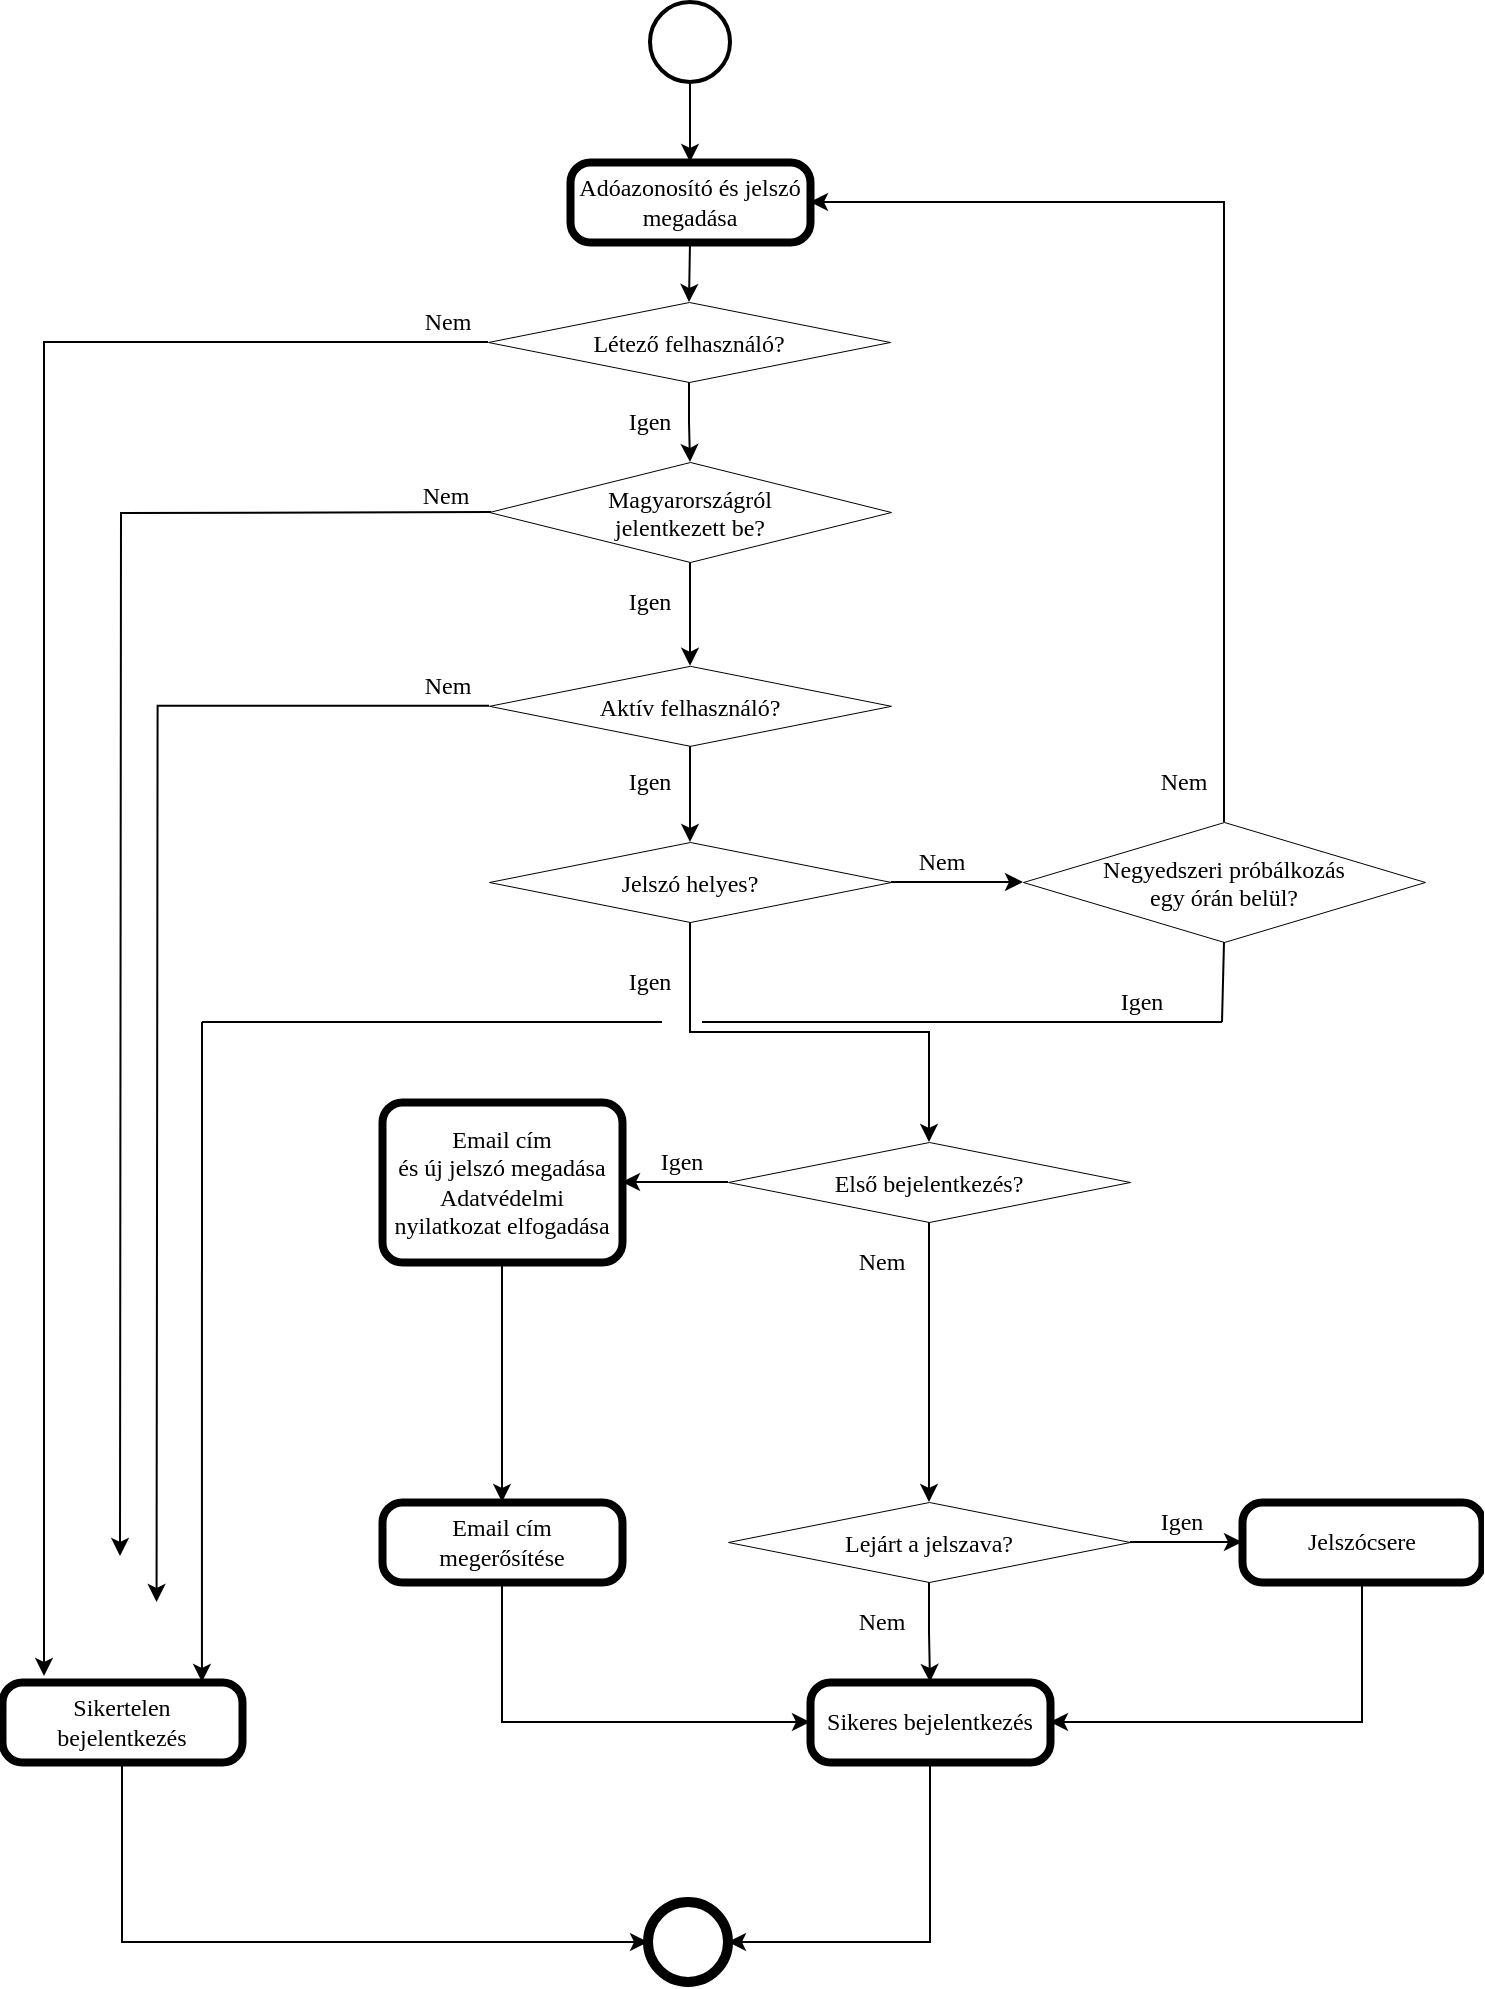 <mxfile version="14.8.5" type="onedrive"><diagram id="S1OMsozXv_g4HJQbl2Tq" name="Page-1"><mxGraphModel dx="1422" dy="882" grid="1" gridSize="10" guides="1" tooltips="1" connect="1" arrows="1" fold="1" page="1" pageScale="1" pageWidth="827" pageHeight="1169" math="0" shadow="0"><root><mxCell id="0"/><mxCell id="1" parent="0"/><mxCell id="CaVhW7YUa67x7JrFpDIF-44" style="edgeStyle=orthogonalEdgeStyle;rounded=0;orthogonalLoop=1;jettySize=auto;html=1;exitX=0.5;exitY=1;exitDx=0;exitDy=0;exitPerimeter=0;entryX=0.5;entryY=0;entryDx=0;entryDy=0;entryPerimeter=0;fontFamily=Times New Roman;" parent="1" source="CaVhW7YUa67x7JrFpDIF-1" target="CaVhW7YUa67x7JrFpDIF-2" edge="1"><mxGeometry relative="1" as="geometry"/></mxCell><mxCell id="CaVhW7YUa67x7JrFpDIF-1" value="" style="strokeWidth=2;html=1;shape=mxgraph.flowchart.start_2;whiteSpace=wrap;" parent="1" vertex="1"><mxGeometry x="394" y="40" width="40" height="40" as="geometry"/></mxCell><mxCell id="CaVhW7YUa67x7JrFpDIF-45" style="edgeStyle=orthogonalEdgeStyle;rounded=0;orthogonalLoop=1;jettySize=auto;html=1;exitX=0.5;exitY=1;exitDx=0;exitDy=0;exitPerimeter=0;entryX=0.5;entryY=0;entryDx=0;entryDy=0;fontFamily=Times New Roman;" parent="1" source="CaVhW7YUa67x7JrFpDIF-2" target="CaVhW7YUa67x7JrFpDIF-28" edge="1"><mxGeometry relative="1" as="geometry"/></mxCell><mxCell id="CaVhW7YUa67x7JrFpDIF-2" value="Adóazonosító és jelszó megadása" style="points=[[0.25,0,0],[0.5,0,0],[0.75,0,0],[1,0.25,0],[1,0.5,0],[1,0.75,0],[0.75,1,0],[0.5,1,0],[0.25,1,0],[0,0.75,0],[0,0.5,0],[0,0.25,0]];shape=mxgraph.bpmn.task;whiteSpace=wrap;rectStyle=rounded;size=10;bpmnShapeType=call;strokeWidth=0.5;top=1;fontFamily=Times New Roman;" parent="1" vertex="1"><mxGeometry x="354" y="120" width="120" height="40" as="geometry"/></mxCell><mxCell id="CaVhW7YUa67x7JrFpDIF-5" style="edgeStyle=orthogonalEdgeStyle;rounded=0;orthogonalLoop=1;jettySize=auto;html=1;exitX=0;exitY=0.5;exitDx=0;exitDy=0;entryX=1;entryY=0.5;entryDx=0;entryDy=0;entryPerimeter=0;" parent="1" source="CaVhW7YUa67x7JrFpDIF-3" target="CaVhW7YUa67x7JrFpDIF-4" edge="1"><mxGeometry relative="1" as="geometry"/></mxCell><mxCell id="CaVhW7YUa67x7JrFpDIF-50" style="edgeStyle=orthogonalEdgeStyle;rounded=0;orthogonalLoop=1;jettySize=auto;html=1;exitX=0.5;exitY=1;exitDx=0;exitDy=0;entryX=0.5;entryY=0;entryDx=0;entryDy=0;fontFamily=Times New Roman;" parent="1" source="CaVhW7YUa67x7JrFpDIF-3" target="CaVhW7YUa67x7JrFpDIF-8" edge="1"><mxGeometry relative="1" as="geometry"/></mxCell><mxCell id="CaVhW7YUa67x7JrFpDIF-3" value="Első bejelentkezés?" style="rhombus;strokeWidth=0.5;fontFamily=Times New Roman;" parent="1" vertex="1"><mxGeometry x="433" y="610" width="201" height="40" as="geometry"/></mxCell><mxCell id="CaVhW7YUa67x7JrFpDIF-17" style="edgeStyle=orthogonalEdgeStyle;rounded=0;orthogonalLoop=1;jettySize=auto;html=1;exitX=0.5;exitY=1;exitDx=0;exitDy=0;exitPerimeter=0;entryX=0.5;entryY=0;entryDx=0;entryDy=0;entryPerimeter=0;fontFamily=Times New Roman;" parent="1" source="CaVhW7YUa67x7JrFpDIF-4" target="CaVhW7YUa67x7JrFpDIF-15" edge="1"><mxGeometry relative="1" as="geometry"/></mxCell><mxCell id="CaVhW7YUa67x7JrFpDIF-4" value="Email cím&#10;és új jelszó megadása&#10;Adatvédelmi nyilatkozat elfogadása" style="points=[[0.25,0,0],[0.5,0,0],[0.75,0,0],[1,0.25,0],[1,0.5,0],[1,0.75,0],[0.75,1,0],[0.5,1,0],[0.25,1,0],[0,0.75,0],[0,0.5,0],[0,0.25,0]];shape=mxgraph.bpmn.task;whiteSpace=wrap;rectStyle=rounded;size=10;bpmnShapeType=call;strokeWidth=0.5;top=1;fontFamily=Times New Roman;" parent="1" vertex="1"><mxGeometry x="260" y="590" width="120" height="80" as="geometry"/></mxCell><mxCell id="CaVhW7YUa67x7JrFpDIF-7" value="Igen" style="text;html=1;strokeColor=none;fillColor=none;align=center;verticalAlign=middle;whiteSpace=wrap;rounded=0;fontFamily=Times New Roman;" parent="1" vertex="1"><mxGeometry x="390" y="610" width="40" height="20" as="geometry"/></mxCell><mxCell id="CaVhW7YUa67x7JrFpDIF-10" style="edgeStyle=orthogonalEdgeStyle;rounded=0;orthogonalLoop=1;jettySize=auto;html=1;exitX=1;exitY=0.5;exitDx=0;exitDy=0;entryX=0;entryY=0.5;entryDx=0;entryDy=0;entryPerimeter=0;fontFamily=Times New Roman;" parent="1" source="CaVhW7YUa67x7JrFpDIF-8" target="CaVhW7YUa67x7JrFpDIF-9" edge="1"><mxGeometry relative="1" as="geometry"/></mxCell><mxCell id="CaVhW7YUa67x7JrFpDIF-21" style="edgeStyle=orthogonalEdgeStyle;rounded=0;orthogonalLoop=1;jettySize=auto;html=1;exitX=0.5;exitY=1;exitDx=0;exitDy=0;entryX=0.5;entryY=0;entryDx=0;entryDy=0;entryPerimeter=0;fontFamily=Times New Roman;" parent="1" source="CaVhW7YUa67x7JrFpDIF-8" target="CaVhW7YUa67x7JrFpDIF-19" edge="1"><mxGeometry relative="1" as="geometry"/></mxCell><mxCell id="CaVhW7YUa67x7JrFpDIF-8" value="Lejárt a jelszava?" style="rhombus;strokeWidth=0.5;fontFamily=Times New Roman;" parent="1" vertex="1"><mxGeometry x="433" y="790" width="201" height="40" as="geometry"/></mxCell><mxCell id="CaVhW7YUa67x7JrFpDIF-20" style="edgeStyle=orthogonalEdgeStyle;rounded=0;orthogonalLoop=1;jettySize=auto;html=1;exitX=0.5;exitY=1;exitDx=0;exitDy=0;exitPerimeter=0;entryX=1;entryY=0.5;entryDx=0;entryDy=0;entryPerimeter=0;fontFamily=Times New Roman;" parent="1" source="CaVhW7YUa67x7JrFpDIF-9" target="CaVhW7YUa67x7JrFpDIF-19" edge="1"><mxGeometry relative="1" as="geometry"/></mxCell><mxCell id="CaVhW7YUa67x7JrFpDIF-9" value="Jelszócsere" style="points=[[0.25,0,0],[0.5,0,0],[0.75,0,0],[1,0.25,0],[1,0.5,0],[1,0.75,0],[0.75,1,0],[0.5,1,0],[0.25,1,0],[0,0.75,0],[0,0.5,0],[0,0.25,0]];shape=mxgraph.bpmn.task;whiteSpace=wrap;rectStyle=rounded;size=10;bpmnShapeType=call;strokeWidth=0.5;top=1;fontFamily=Times New Roman;" parent="1" vertex="1"><mxGeometry x="690" y="790" width="120" height="40" as="geometry"/></mxCell><mxCell id="CaVhW7YUa67x7JrFpDIF-11" value="Igen" style="text;html=1;strokeColor=none;fillColor=none;align=center;verticalAlign=middle;whiteSpace=wrap;rounded=0;fontFamily=Times New Roman;" parent="1" vertex="1"><mxGeometry x="640" y="790" width="40" height="20" as="geometry"/></mxCell><mxCell id="CaVhW7YUa67x7JrFpDIF-22" style="edgeStyle=orthogonalEdgeStyle;rounded=0;orthogonalLoop=1;jettySize=auto;html=1;exitX=0.5;exitY=1;exitDx=0;exitDy=0;exitPerimeter=0;entryX=0;entryY=0.5;entryDx=0;entryDy=0;entryPerimeter=0;fontFamily=Times New Roman;" parent="1" source="CaVhW7YUa67x7JrFpDIF-15" target="CaVhW7YUa67x7JrFpDIF-19" edge="1"><mxGeometry relative="1" as="geometry"/></mxCell><mxCell id="CaVhW7YUa67x7JrFpDIF-15" value="Email cím&#10;megerősítése" style="points=[[0.25,0,0],[0.5,0,0],[0.75,0,0],[1,0.25,0],[1,0.5,0],[1,0.75,0],[0.75,1,0],[0.5,1,0],[0.25,1,0],[0,0.75,0],[0,0.5,0],[0,0.25,0]];shape=mxgraph.bpmn.task;whiteSpace=wrap;rectStyle=rounded;size=10;bpmnShapeType=call;strokeWidth=0.5;top=1;fontFamily=Times New Roman;" parent="1" vertex="1"><mxGeometry x="260" y="790" width="120" height="40" as="geometry"/></mxCell><mxCell id="CaVhW7YUa67x7JrFpDIF-68" style="edgeStyle=orthogonalEdgeStyle;rounded=0;orthogonalLoop=1;jettySize=auto;html=1;exitX=0.5;exitY=1;exitDx=0;exitDy=0;exitPerimeter=0;entryX=0;entryY=0.5;entryDx=0;entryDy=0;fontFamily=Times New Roman;" parent="1" source="CaVhW7YUa67x7JrFpDIF-18" target="CaVhW7YUa67x7JrFpDIF-67" edge="1"><mxGeometry relative="1" as="geometry"/></mxCell><mxCell id="CaVhW7YUa67x7JrFpDIF-18" value="Sikertelen&#10;bejelentkezés" style="points=[[0.25,0,0],[0.5,0,0],[0.75,0,0],[1,0.25,0],[1,0.5,0],[1,0.75,0],[0.75,1,0],[0.5,1,0],[0.25,1,0],[0,0.75,0],[0,0.5,0],[0,0.25,0]];shape=mxgraph.bpmn.task;whiteSpace=wrap;rectStyle=rounded;size=10;bpmnShapeType=call;strokeWidth=0.5;top=1;fontFamily=Times New Roman;" parent="1" vertex="1"><mxGeometry x="70" y="880" width="120" height="40" as="geometry"/></mxCell><mxCell id="CaVhW7YUa67x7JrFpDIF-69" style="edgeStyle=orthogonalEdgeStyle;rounded=0;orthogonalLoop=1;jettySize=auto;html=1;exitX=0.5;exitY=1;exitDx=0;exitDy=0;exitPerimeter=0;entryX=1;entryY=0.5;entryDx=0;entryDy=0;fontFamily=Times New Roman;" parent="1" source="CaVhW7YUa67x7JrFpDIF-19" target="CaVhW7YUa67x7JrFpDIF-67" edge="1"><mxGeometry relative="1" as="geometry"/></mxCell><mxCell id="CaVhW7YUa67x7JrFpDIF-19" value="Sikeres bejelentkezés" style="points=[[0.25,0,0],[0.5,0,0],[0.75,0,0],[1,0.25,0],[1,0.5,0],[1,0.75,0],[0.75,1,0],[0.5,1,0],[0.25,1,0],[0,0.75,0],[0,0.5,0],[0,0.25,0]];shape=mxgraph.bpmn.task;whiteSpace=wrap;rectStyle=rounded;size=10;bpmnShapeType=call;strokeWidth=0.5;top=1;fontFamily=Times New Roman;" parent="1" vertex="1"><mxGeometry x="474" y="880" width="120" height="40" as="geometry"/></mxCell><mxCell id="CaVhW7YUa67x7JrFpDIF-37" style="edgeStyle=orthogonalEdgeStyle;rounded=0;orthogonalLoop=1;jettySize=auto;html=1;fontFamily=Times New Roman;entryX=0.5;entryY=0;entryDx=0;entryDy=0;entryPerimeter=0;" parent="1" edge="1"><mxGeometry relative="1" as="geometry"><mxPoint x="314.5" y="295" as="sourcePoint"/><mxPoint x="129" y="817" as="targetPoint"/></mxGeometry></mxCell><mxCell id="CaVhW7YUa67x7JrFpDIF-48" style="edgeStyle=orthogonalEdgeStyle;rounded=0;orthogonalLoop=1;jettySize=auto;html=1;exitX=0.5;exitY=1;exitDx=0;exitDy=0;entryX=0.5;entryY=0;entryDx=0;entryDy=0;fontFamily=Times New Roman;" parent="1" source="CaVhW7YUa67x7JrFpDIF-25" target="CaVhW7YUa67x7JrFpDIF-27" edge="1"><mxGeometry relative="1" as="geometry"/></mxCell><mxCell id="CaVhW7YUa67x7JrFpDIF-25" value="Magyarországról&#10;jelentkezett be?" style="rhombus;strokeWidth=0.5;fontFamily=Times New Roman;" parent="1" vertex="1"><mxGeometry x="313.5" y="270" width="201" height="50" as="geometry"/></mxCell><mxCell id="CaVhW7YUa67x7JrFpDIF-38" style="edgeStyle=orthogonalEdgeStyle;rounded=0;orthogonalLoop=1;jettySize=auto;html=1;exitX=0;exitY=0.5;exitDx=0;exitDy=0;fontFamily=Times New Roman;entryX=0.644;entryY=-0.048;entryDx=0;entryDy=0;entryPerimeter=0;" parent="1" source="CaVhW7YUa67x7JrFpDIF-27" edge="1"><mxGeometry relative="1" as="geometry"><mxPoint x="147.28" y="840.0" as="targetPoint"/></mxGeometry></mxCell><mxCell id="CaVhW7YUa67x7JrFpDIF-49" style="edgeStyle=orthogonalEdgeStyle;rounded=0;orthogonalLoop=1;jettySize=auto;html=1;exitX=0.5;exitY=1;exitDx=0;exitDy=0;entryX=0.5;entryY=0;entryDx=0;entryDy=0;fontFamily=Times New Roman;" parent="1" source="CaVhW7YUa67x7JrFpDIF-27" target="CaVhW7YUa67x7JrFpDIF-29" edge="1"><mxGeometry relative="1" as="geometry"/></mxCell><mxCell id="CaVhW7YUa67x7JrFpDIF-27" value="Aktív felhasználó?" style="rhombus;strokeWidth=0.5;fontFamily=Times New Roman;" parent="1" vertex="1"><mxGeometry x="313.5" y="371.92" width="201" height="40" as="geometry"/></mxCell><mxCell id="CaVhW7YUa67x7JrFpDIF-35" style="edgeStyle=orthogonalEdgeStyle;rounded=0;orthogonalLoop=1;jettySize=auto;html=1;exitX=0;exitY=0.5;exitDx=0;exitDy=0;entryX=0.175;entryY=-0.075;entryDx=0;entryDy=0;entryPerimeter=0;fontFamily=Times New Roman;" parent="1" source="CaVhW7YUa67x7JrFpDIF-28" target="CaVhW7YUa67x7JrFpDIF-18" edge="1"><mxGeometry relative="1" as="geometry"/></mxCell><mxCell id="CaVhW7YUa67x7JrFpDIF-46" style="edgeStyle=orthogonalEdgeStyle;rounded=0;orthogonalLoop=1;jettySize=auto;html=1;exitX=0.5;exitY=1;exitDx=0;exitDy=0;entryX=0.5;entryY=0;entryDx=0;entryDy=0;fontFamily=Times New Roman;" parent="1" source="CaVhW7YUa67x7JrFpDIF-28" target="CaVhW7YUa67x7JrFpDIF-25" edge="1"><mxGeometry relative="1" as="geometry"><mxPoint x="416" y="260" as="targetPoint"/></mxGeometry></mxCell><mxCell id="CaVhW7YUa67x7JrFpDIF-28" value="Létező felhasználó?" style="rhombus;strokeWidth=0.5;fontFamily=Times New Roman;" parent="1" vertex="1"><mxGeometry x="313" y="190" width="201" height="40" as="geometry"/></mxCell><mxCell id="CaVhW7YUa67x7JrFpDIF-33" style="edgeStyle=orthogonalEdgeStyle;rounded=0;orthogonalLoop=1;jettySize=auto;html=1;exitX=0.5;exitY=1;exitDx=0;exitDy=0;entryX=0.5;entryY=0;entryDx=0;entryDy=0;fontFamily=Times New Roman;" parent="1" source="CaVhW7YUa67x7JrFpDIF-29" target="CaVhW7YUa67x7JrFpDIF-3" edge="1"><mxGeometry relative="1" as="geometry"/></mxCell><mxCell id="CaVhW7YUa67x7JrFpDIF-34" style="edgeStyle=orthogonalEdgeStyle;rounded=0;orthogonalLoop=1;jettySize=auto;html=1;exitX=1;exitY=0.5;exitDx=0;exitDy=0;entryX=0;entryY=0.5;entryDx=0;entryDy=0;fontFamily=Times New Roman;" parent="1" source="CaVhW7YUa67x7JrFpDIF-29" target="CaVhW7YUa67x7JrFpDIF-31" edge="1"><mxGeometry relative="1" as="geometry"/></mxCell><mxCell id="CaVhW7YUa67x7JrFpDIF-29" value="Jelszó helyes?" style="rhombus;strokeWidth=0.5;fontFamily=Times New Roman;" parent="1" vertex="1"><mxGeometry x="313.5" y="460" width="201" height="40" as="geometry"/></mxCell><mxCell id="CaVhW7YUa67x7JrFpDIF-32" style="edgeStyle=orthogonalEdgeStyle;rounded=0;orthogonalLoop=1;jettySize=auto;html=1;exitX=0.5;exitY=0;exitDx=0;exitDy=0;entryX=1;entryY=0.5;entryDx=0;entryDy=0;entryPerimeter=0;fontFamily=Times New Roman;" parent="1" source="CaVhW7YUa67x7JrFpDIF-31" target="CaVhW7YUa67x7JrFpDIF-2" edge="1"><mxGeometry relative="1" as="geometry"/></mxCell><mxCell id="CaVhW7YUa67x7JrFpDIF-31" value="Negyedszeri próbálkozás&#10;egy órán belül?" style="rhombus;strokeWidth=0.5;fontFamily=Times New Roman;" parent="1" vertex="1"><mxGeometry x="580.5" y="450" width="201" height="60" as="geometry"/></mxCell><mxCell id="CaVhW7YUa67x7JrFpDIF-40" value="" style="endArrow=none;html=1;fontFamily=Times New Roman;entryX=0.5;entryY=1;entryDx=0;entryDy=0;" parent="1" edge="1" target="CaVhW7YUa67x7JrFpDIF-31"><mxGeometry width="50" height="50" relative="1" as="geometry"><mxPoint x="680" y="550" as="sourcePoint"/><mxPoint x="680" y="530" as="targetPoint"/></mxGeometry></mxCell><mxCell id="CaVhW7YUa67x7JrFpDIF-41" value="" style="endArrow=none;html=1;fontFamily=Times New Roman;" parent="1" edge="1"><mxGeometry width="50" height="50" relative="1" as="geometry"><mxPoint x="420" y="550" as="sourcePoint"/><mxPoint x="680" y="550" as="targetPoint"/></mxGeometry></mxCell><mxCell id="CaVhW7YUa67x7JrFpDIF-42" value="" style="endArrow=none;html=1;fontFamily=Times New Roman;" parent="1" edge="1"><mxGeometry width="50" height="50" relative="1" as="geometry"><mxPoint x="170" y="550" as="sourcePoint"/><mxPoint x="400" y="550" as="targetPoint"/></mxGeometry></mxCell><mxCell id="CaVhW7YUa67x7JrFpDIF-43" value="" style="endArrow=classic;html=1;fontFamily=Times New Roman;entryX=0.833;entryY=0;entryDx=0;entryDy=0;entryPerimeter=0;" parent="1" target="CaVhW7YUa67x7JrFpDIF-18" edge="1"><mxGeometry width="50" height="50" relative="1" as="geometry"><mxPoint x="170" y="550" as="sourcePoint"/><mxPoint x="220" y="480" as="targetPoint"/></mxGeometry></mxCell><mxCell id="CaVhW7YUa67x7JrFpDIF-51" value="Nem" style="text;html=1;strokeColor=none;fillColor=none;align=center;verticalAlign=middle;whiteSpace=wrap;rounded=0;fontFamily=Times New Roman;" parent="1" vertex="1"><mxGeometry x="273" y="190" width="40" height="20" as="geometry"/></mxCell><mxCell id="CaVhW7YUa67x7JrFpDIF-54" value="Nem" style="text;html=1;strokeColor=none;fillColor=none;align=center;verticalAlign=middle;whiteSpace=wrap;rounded=0;fontFamily=Times New Roman;" parent="1" vertex="1"><mxGeometry x="272" y="277" width="40" height="20" as="geometry"/></mxCell><mxCell id="CaVhW7YUa67x7JrFpDIF-55" value="Nem" style="text;html=1;strokeColor=none;fillColor=none;align=center;verticalAlign=middle;whiteSpace=wrap;rounded=0;fontFamily=Times New Roman;" parent="1" vertex="1"><mxGeometry x="273" y="371.92" width="40" height="20" as="geometry"/></mxCell><mxCell id="CaVhW7YUa67x7JrFpDIF-56" value="Nem" style="text;html=1;strokeColor=none;fillColor=none;align=center;verticalAlign=middle;whiteSpace=wrap;rounded=0;fontFamily=Times New Roman;" parent="1" vertex="1"><mxGeometry x="490" y="660" width="40" height="20" as="geometry"/></mxCell><mxCell id="CaVhW7YUa67x7JrFpDIF-57" value="Nem" style="text;html=1;strokeColor=none;fillColor=none;align=center;verticalAlign=middle;whiteSpace=wrap;rounded=0;fontFamily=Times New Roman;" parent="1" vertex="1"><mxGeometry x="640.5" y="420" width="40" height="20" as="geometry"/></mxCell><mxCell id="CaVhW7YUa67x7JrFpDIF-58" value="Nem" style="text;html=1;strokeColor=none;fillColor=none;align=center;verticalAlign=middle;whiteSpace=wrap;rounded=0;fontFamily=Times New Roman;" parent="1" vertex="1"><mxGeometry x="490" y="840" width="40" height="20" as="geometry"/></mxCell><mxCell id="CaVhW7YUa67x7JrFpDIF-59" value="Igen" style="text;html=1;strokeColor=none;fillColor=none;align=center;verticalAlign=middle;whiteSpace=wrap;rounded=0;fontFamily=Times New Roman;" parent="1" vertex="1"><mxGeometry x="374" y="520" width="40" height="20" as="geometry"/></mxCell><mxCell id="CaVhW7YUa67x7JrFpDIF-61" value="Igen" style="text;html=1;strokeColor=none;fillColor=none;align=center;verticalAlign=middle;whiteSpace=wrap;rounded=0;fontFamily=Times New Roman;" parent="1" vertex="1"><mxGeometry x="374" y="420" width="40" height="20" as="geometry"/></mxCell><mxCell id="CaVhW7YUa67x7JrFpDIF-62" value="Igen" style="text;html=1;strokeColor=none;fillColor=none;align=center;verticalAlign=middle;whiteSpace=wrap;rounded=0;fontFamily=Times New Roman;" parent="1" vertex="1"><mxGeometry x="374" y="330" width="40" height="20" as="geometry"/></mxCell><mxCell id="CaVhW7YUa67x7JrFpDIF-64" value="Igen" style="text;html=1;strokeColor=none;fillColor=none;align=center;verticalAlign=middle;whiteSpace=wrap;rounded=0;fontFamily=Times New Roman;" parent="1" vertex="1"><mxGeometry x="374" y="240" width="40" height="20" as="geometry"/></mxCell><mxCell id="CaVhW7YUa67x7JrFpDIF-66" value="Igen" style="text;html=1;strokeColor=none;fillColor=none;align=center;verticalAlign=middle;whiteSpace=wrap;rounded=0;fontFamily=Times New Roman;" parent="1" vertex="1"><mxGeometry x="620" y="530" width="40" height="20" as="geometry"/></mxCell><mxCell id="CaVhW7YUa67x7JrFpDIF-67" value="" style="shape=ellipse;html=1;dashed=0;whitespace=wrap;aspect=fixed;strokeWidth=5;perimeter=ellipsePerimeter;fontFamily=Times New Roman;" parent="1" vertex="1"><mxGeometry x="393" y="990" width="40" height="40" as="geometry"/></mxCell><mxCell id="s5nSa1Vbzrkl4-PCmaio-1" value="Nem" style="text;html=1;strokeColor=none;fillColor=none;align=center;verticalAlign=middle;whiteSpace=wrap;rounded=0;fontFamily=Times New Roman;" vertex="1" parent="1"><mxGeometry x="520" y="460" width="40" height="20" as="geometry"/></mxCell></root></mxGraphModel></diagram></mxfile>